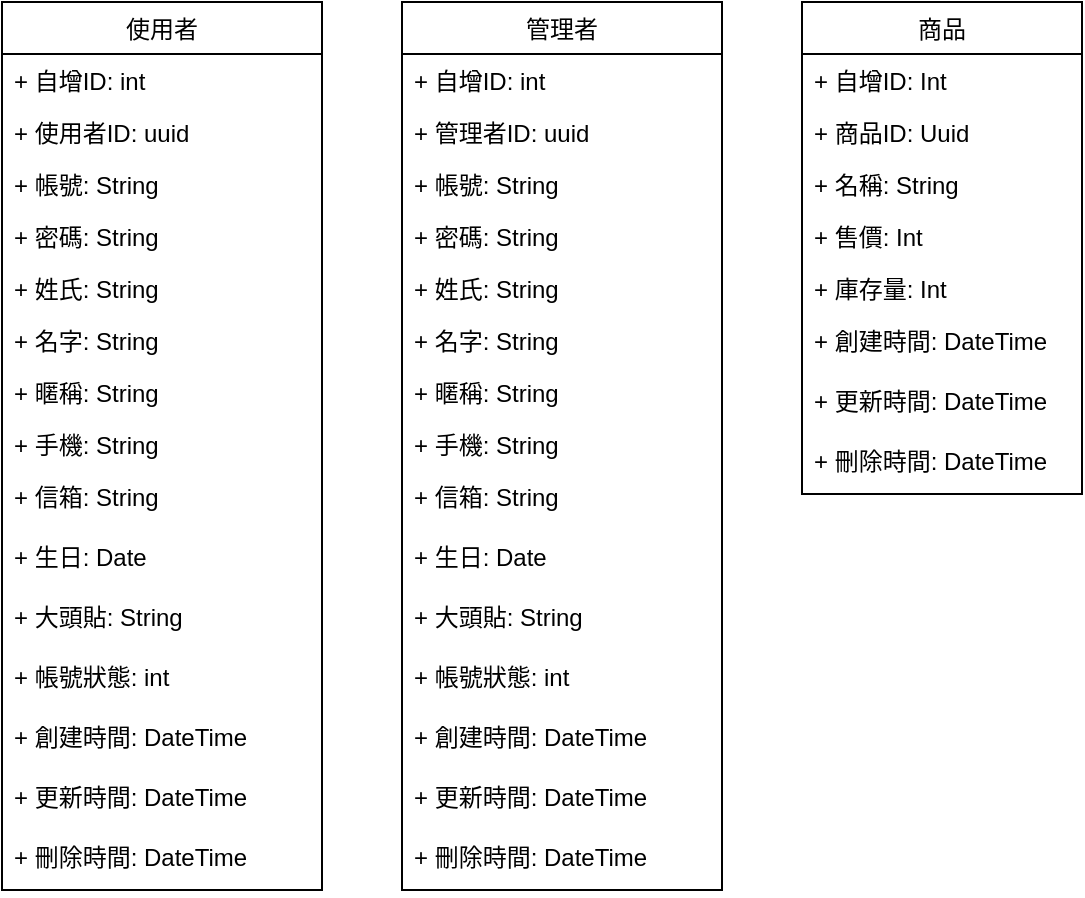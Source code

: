 <mxfile version="14.5.1" type="device"><diagram id="C5RBs43oDa-KdzZeNtuy" name="Page-1"><mxGraphModel dx="786" dy="625" grid="1" gridSize="10" guides="1" tooltips="1" connect="1" arrows="1" fold="1" page="1" pageScale="1" pageWidth="827" pageHeight="1169" math="0" shadow="0"><root><mxCell id="WIyWlLk6GJQsqaUBKTNV-0"/><mxCell id="WIyWlLk6GJQsqaUBKTNV-1" parent="WIyWlLk6GJQsqaUBKTNV-0"/><mxCell id="1y0_K7UkemjhAfGHXKIG-6" value="使用者" style="swimlane;fontStyle=0;childLayout=stackLayout;horizontal=1;startSize=26;fillColor=none;horizontalStack=0;resizeParent=1;resizeParentMax=0;resizeLast=0;collapsible=1;marginBottom=0;" vertex="1" parent="WIyWlLk6GJQsqaUBKTNV-1"><mxGeometry x="40" y="40" width="160" height="444" as="geometry"><mxRectangle x="40" y="40" width="70" height="26" as="alternateBounds"/></mxGeometry></mxCell><mxCell id="1y0_K7UkemjhAfGHXKIG-44" value="+ 自增ID: int" style="text;strokeColor=none;fillColor=none;align=left;verticalAlign=top;spacingLeft=4;spacingRight=4;overflow=hidden;rotatable=0;points=[[0,0.5],[1,0.5]];portConstraint=eastwest;" vertex="1" parent="1y0_K7UkemjhAfGHXKIG-6"><mxGeometry y="26" width="160" height="26" as="geometry"/></mxCell><mxCell id="1y0_K7UkemjhAfGHXKIG-45" value="+ 使用者ID: uuid" style="text;strokeColor=none;fillColor=none;align=left;verticalAlign=top;spacingLeft=4;spacingRight=4;overflow=hidden;rotatable=0;points=[[0,0.5],[1,0.5]];portConstraint=eastwest;" vertex="1" parent="1y0_K7UkemjhAfGHXKIG-6"><mxGeometry y="52" width="160" height="26" as="geometry"/></mxCell><mxCell id="1y0_K7UkemjhAfGHXKIG-20" value="+ 帳號: String" style="text;strokeColor=none;fillColor=none;align=left;verticalAlign=top;spacingLeft=4;spacingRight=4;overflow=hidden;rotatable=0;points=[[0,0.5],[1,0.5]];portConstraint=eastwest;" vertex="1" parent="1y0_K7UkemjhAfGHXKIG-6"><mxGeometry y="78" width="160" height="26" as="geometry"/></mxCell><mxCell id="1y0_K7UkemjhAfGHXKIG-21" value="+ 密碼: String" style="text;strokeColor=none;fillColor=none;align=left;verticalAlign=top;spacingLeft=4;spacingRight=4;overflow=hidden;rotatable=0;points=[[0,0.5],[1,0.5]];portConstraint=eastwest;" vertex="1" parent="1y0_K7UkemjhAfGHXKIG-6"><mxGeometry y="104" width="160" height="26" as="geometry"/></mxCell><mxCell id="1y0_K7UkemjhAfGHXKIG-7" value="+ 姓氏: String" style="text;strokeColor=none;fillColor=none;align=left;verticalAlign=top;spacingLeft=4;spacingRight=4;overflow=hidden;rotatable=0;points=[[0,0.5],[1,0.5]];portConstraint=eastwest;" vertex="1" parent="1y0_K7UkemjhAfGHXKIG-6"><mxGeometry y="130" width="160" height="26" as="geometry"/></mxCell><mxCell id="1y0_K7UkemjhAfGHXKIG-8" value="+ 名字: String" style="text;strokeColor=none;fillColor=none;align=left;verticalAlign=top;spacingLeft=4;spacingRight=4;overflow=hidden;rotatable=0;points=[[0,0.5],[1,0.5]];portConstraint=eastwest;" vertex="1" parent="1y0_K7UkemjhAfGHXKIG-6"><mxGeometry y="156" width="160" height="26" as="geometry"/></mxCell><mxCell id="1y0_K7UkemjhAfGHXKIG-43" value="+ 暱稱: String" style="text;strokeColor=none;fillColor=none;align=left;verticalAlign=top;spacingLeft=4;spacingRight=4;overflow=hidden;rotatable=0;points=[[0,0.5],[1,0.5]];portConstraint=eastwest;" vertex="1" parent="1y0_K7UkemjhAfGHXKIG-6"><mxGeometry y="182" width="160" height="26" as="geometry"/></mxCell><mxCell id="1y0_K7UkemjhAfGHXKIG-22" value="+ 手機: String" style="text;strokeColor=none;fillColor=none;align=left;verticalAlign=top;spacingLeft=4;spacingRight=4;overflow=hidden;rotatable=0;points=[[0,0.5],[1,0.5]];portConstraint=eastwest;" vertex="1" parent="1y0_K7UkemjhAfGHXKIG-6"><mxGeometry y="208" width="160" height="26" as="geometry"/></mxCell><mxCell id="1y0_K7UkemjhAfGHXKIG-37" value="+ 信箱: String" style="text;strokeColor=none;fillColor=none;align=left;verticalAlign=top;spacingLeft=4;spacingRight=4;overflow=hidden;rotatable=0;points=[[0,0.5],[1,0.5]];portConstraint=eastwest;" vertex="1" parent="1y0_K7UkemjhAfGHXKIG-6"><mxGeometry y="234" width="160" height="30" as="geometry"/></mxCell><mxCell id="1y0_K7UkemjhAfGHXKIG-9" value="+ 生日: Date" style="text;strokeColor=none;fillColor=none;align=left;verticalAlign=top;spacingLeft=4;spacingRight=4;overflow=hidden;rotatable=0;points=[[0,0.5],[1,0.5]];portConstraint=eastwest;" vertex="1" parent="1y0_K7UkemjhAfGHXKIG-6"><mxGeometry y="264" width="160" height="30" as="geometry"/></mxCell><mxCell id="1y0_K7UkemjhAfGHXKIG-42" value="+ 大頭貼: String" style="text;strokeColor=none;fillColor=none;align=left;verticalAlign=top;spacingLeft=4;spacingRight=4;overflow=hidden;rotatable=0;points=[[0,0.5],[1,0.5]];portConstraint=eastwest;" vertex="1" parent="1y0_K7UkemjhAfGHXKIG-6"><mxGeometry y="294" width="160" height="30" as="geometry"/></mxCell><mxCell id="1y0_K7UkemjhAfGHXKIG-39" value="+ 帳號狀態: int" style="text;strokeColor=none;fillColor=none;align=left;verticalAlign=top;spacingLeft=4;spacingRight=4;overflow=hidden;rotatable=0;points=[[0,0.5],[1,0.5]];portConstraint=eastwest;" vertex="1" parent="1y0_K7UkemjhAfGHXKIG-6"><mxGeometry y="324" width="160" height="30" as="geometry"/></mxCell><mxCell id="1y0_K7UkemjhAfGHXKIG-40" value="+ 創建時間: DateTime" style="text;strokeColor=none;fillColor=none;align=left;verticalAlign=top;spacingLeft=4;spacingRight=4;overflow=hidden;rotatable=0;points=[[0,0.5],[1,0.5]];portConstraint=eastwest;" vertex="1" parent="1y0_K7UkemjhAfGHXKIG-6"><mxGeometry y="354" width="160" height="30" as="geometry"/></mxCell><mxCell id="1y0_K7UkemjhAfGHXKIG-41" value="+ 更新時間: DateTime" style="text;strokeColor=none;fillColor=none;align=left;verticalAlign=top;spacingLeft=4;spacingRight=4;overflow=hidden;rotatable=0;points=[[0,0.5],[1,0.5]];portConstraint=eastwest;" vertex="1" parent="1y0_K7UkemjhAfGHXKIG-6"><mxGeometry y="384" width="160" height="30" as="geometry"/></mxCell><mxCell id="1y0_K7UkemjhAfGHXKIG-38" value="+ 刪除時間: DateTime" style="text;strokeColor=none;fillColor=none;align=left;verticalAlign=top;spacingLeft=4;spacingRight=4;overflow=hidden;rotatable=0;points=[[0,0.5],[1,0.5]];portConstraint=eastwest;" vertex="1" parent="1y0_K7UkemjhAfGHXKIG-6"><mxGeometry y="414" width="160" height="30" as="geometry"/></mxCell><mxCell id="1y0_K7UkemjhAfGHXKIG-30" value="商品" style="swimlane;fontStyle=0;childLayout=stackLayout;horizontal=1;startSize=26;fillColor=none;horizontalStack=0;resizeParent=1;resizeParentMax=0;resizeLast=0;collapsible=1;marginBottom=0;" vertex="1" parent="WIyWlLk6GJQsqaUBKTNV-1"><mxGeometry x="440" y="40" width="140" height="246" as="geometry"/></mxCell><mxCell id="1y0_K7UkemjhAfGHXKIG-31" value="+ 自增ID: Int" style="text;strokeColor=none;fillColor=none;align=left;verticalAlign=top;spacingLeft=4;spacingRight=4;overflow=hidden;rotatable=0;points=[[0,0.5],[1,0.5]];portConstraint=eastwest;" vertex="1" parent="1y0_K7UkemjhAfGHXKIG-30"><mxGeometry y="26" width="140" height="26" as="geometry"/></mxCell><mxCell id="1y0_K7UkemjhAfGHXKIG-32" value="+ 商品ID: Uuid" style="text;strokeColor=none;fillColor=none;align=left;verticalAlign=top;spacingLeft=4;spacingRight=4;overflow=hidden;rotatable=0;points=[[0,0.5],[1,0.5]];portConstraint=eastwest;" vertex="1" parent="1y0_K7UkemjhAfGHXKIG-30"><mxGeometry y="52" width="140" height="26" as="geometry"/></mxCell><mxCell id="1y0_K7UkemjhAfGHXKIG-33" value="+ 名稱: String" style="text;strokeColor=none;fillColor=none;align=left;verticalAlign=top;spacingLeft=4;spacingRight=4;overflow=hidden;rotatable=0;points=[[0,0.5],[1,0.5]];portConstraint=eastwest;" vertex="1" parent="1y0_K7UkemjhAfGHXKIG-30"><mxGeometry y="78" width="140" height="26" as="geometry"/></mxCell><mxCell id="1y0_K7UkemjhAfGHXKIG-34" value="+ 售價: Int" style="text;strokeColor=none;fillColor=none;align=left;verticalAlign=top;spacingLeft=4;spacingRight=4;overflow=hidden;rotatable=0;points=[[0,0.5],[1,0.5]];portConstraint=eastwest;" vertex="1" parent="1y0_K7UkemjhAfGHXKIG-30"><mxGeometry y="104" width="140" height="26" as="geometry"/></mxCell><mxCell id="1y0_K7UkemjhAfGHXKIG-35" value="+ 庫存量: Int" style="text;strokeColor=none;fillColor=none;align=left;verticalAlign=top;spacingLeft=4;spacingRight=4;overflow=hidden;rotatable=0;points=[[0,0.5],[1,0.5]];portConstraint=eastwest;" vertex="1" parent="1y0_K7UkemjhAfGHXKIG-30"><mxGeometry y="130" width="140" height="26" as="geometry"/></mxCell><mxCell id="1y0_K7UkemjhAfGHXKIG-36" value="+ 創建時間: DateTime" style="text;strokeColor=none;fillColor=none;align=left;verticalAlign=top;spacingLeft=4;spacingRight=4;overflow=hidden;rotatable=0;points=[[0,0.5],[1,0.5]];portConstraint=eastwest;" vertex="1" parent="1y0_K7UkemjhAfGHXKIG-30"><mxGeometry y="156" width="140" height="30" as="geometry"/></mxCell><mxCell id="1y0_K7UkemjhAfGHXKIG-74" value="+ 更新時間: DateTime" style="text;strokeColor=none;fillColor=none;align=left;verticalAlign=top;spacingLeft=4;spacingRight=4;overflow=hidden;rotatable=0;points=[[0,0.5],[1,0.5]];portConstraint=eastwest;" vertex="1" parent="1y0_K7UkemjhAfGHXKIG-30"><mxGeometry y="186" width="140" height="30" as="geometry"/></mxCell><mxCell id="1y0_K7UkemjhAfGHXKIG-79" value="+ 刪除時間: DateTime" style="text;strokeColor=none;fillColor=none;align=left;verticalAlign=top;spacingLeft=4;spacingRight=4;overflow=hidden;rotatable=0;points=[[0,0.5],[1,0.5]];portConstraint=eastwest;" vertex="1" parent="1y0_K7UkemjhAfGHXKIG-30"><mxGeometry y="216" width="140" height="30" as="geometry"/></mxCell><mxCell id="1y0_K7UkemjhAfGHXKIG-58" value="管理者" style="swimlane;fontStyle=0;childLayout=stackLayout;horizontal=1;startSize=26;fillColor=none;horizontalStack=0;resizeParent=1;resizeParentMax=0;resizeLast=0;collapsible=1;marginBottom=0;" vertex="1" parent="WIyWlLk6GJQsqaUBKTNV-1"><mxGeometry x="240" y="40" width="160" height="444" as="geometry"><mxRectangle x="40" y="40" width="70" height="26" as="alternateBounds"/></mxGeometry></mxCell><mxCell id="1y0_K7UkemjhAfGHXKIG-59" value="+ 自增ID: int" style="text;strokeColor=none;fillColor=none;align=left;verticalAlign=top;spacingLeft=4;spacingRight=4;overflow=hidden;rotatable=0;points=[[0,0.5],[1,0.5]];portConstraint=eastwest;" vertex="1" parent="1y0_K7UkemjhAfGHXKIG-58"><mxGeometry y="26" width="160" height="26" as="geometry"/></mxCell><mxCell id="1y0_K7UkemjhAfGHXKIG-60" value="+ 管理者ID: uuid" style="text;strokeColor=none;fillColor=none;align=left;verticalAlign=top;spacingLeft=4;spacingRight=4;overflow=hidden;rotatable=0;points=[[0,0.5],[1,0.5]];portConstraint=eastwest;" vertex="1" parent="1y0_K7UkemjhAfGHXKIG-58"><mxGeometry y="52" width="160" height="26" as="geometry"/></mxCell><mxCell id="1y0_K7UkemjhAfGHXKIG-61" value="+ 帳號: String" style="text;strokeColor=none;fillColor=none;align=left;verticalAlign=top;spacingLeft=4;spacingRight=4;overflow=hidden;rotatable=0;points=[[0,0.5],[1,0.5]];portConstraint=eastwest;" vertex="1" parent="1y0_K7UkemjhAfGHXKIG-58"><mxGeometry y="78" width="160" height="26" as="geometry"/></mxCell><mxCell id="1y0_K7UkemjhAfGHXKIG-62" value="+ 密碼: String" style="text;strokeColor=none;fillColor=none;align=left;verticalAlign=top;spacingLeft=4;spacingRight=4;overflow=hidden;rotatable=0;points=[[0,0.5],[1,0.5]];portConstraint=eastwest;" vertex="1" parent="1y0_K7UkemjhAfGHXKIG-58"><mxGeometry y="104" width="160" height="26" as="geometry"/></mxCell><mxCell id="1y0_K7UkemjhAfGHXKIG-63" value="+ 姓氏: String" style="text;strokeColor=none;fillColor=none;align=left;verticalAlign=top;spacingLeft=4;spacingRight=4;overflow=hidden;rotatable=0;points=[[0,0.5],[1,0.5]];portConstraint=eastwest;" vertex="1" parent="1y0_K7UkemjhAfGHXKIG-58"><mxGeometry y="130" width="160" height="26" as="geometry"/></mxCell><mxCell id="1y0_K7UkemjhAfGHXKIG-64" value="+ 名字: String" style="text;strokeColor=none;fillColor=none;align=left;verticalAlign=top;spacingLeft=4;spacingRight=4;overflow=hidden;rotatable=0;points=[[0,0.5],[1,0.5]];portConstraint=eastwest;" vertex="1" parent="1y0_K7UkemjhAfGHXKIG-58"><mxGeometry y="156" width="160" height="26" as="geometry"/></mxCell><mxCell id="1y0_K7UkemjhAfGHXKIG-65" value="+ 暱稱: String" style="text;strokeColor=none;fillColor=none;align=left;verticalAlign=top;spacingLeft=4;spacingRight=4;overflow=hidden;rotatable=0;points=[[0,0.5],[1,0.5]];portConstraint=eastwest;" vertex="1" parent="1y0_K7UkemjhAfGHXKIG-58"><mxGeometry y="182" width="160" height="26" as="geometry"/></mxCell><mxCell id="1y0_K7UkemjhAfGHXKIG-66" value="+ 手機: String" style="text;strokeColor=none;fillColor=none;align=left;verticalAlign=top;spacingLeft=4;spacingRight=4;overflow=hidden;rotatable=0;points=[[0,0.5],[1,0.5]];portConstraint=eastwest;" vertex="1" parent="1y0_K7UkemjhAfGHXKIG-58"><mxGeometry y="208" width="160" height="26" as="geometry"/></mxCell><mxCell id="1y0_K7UkemjhAfGHXKIG-67" value="+ 信箱: String" style="text;strokeColor=none;fillColor=none;align=left;verticalAlign=top;spacingLeft=4;spacingRight=4;overflow=hidden;rotatable=0;points=[[0,0.5],[1,0.5]];portConstraint=eastwest;" vertex="1" parent="1y0_K7UkemjhAfGHXKIG-58"><mxGeometry y="234" width="160" height="30" as="geometry"/></mxCell><mxCell id="1y0_K7UkemjhAfGHXKIG-68" value="+ 生日: Date" style="text;strokeColor=none;fillColor=none;align=left;verticalAlign=top;spacingLeft=4;spacingRight=4;overflow=hidden;rotatable=0;points=[[0,0.5],[1,0.5]];portConstraint=eastwest;" vertex="1" parent="1y0_K7UkemjhAfGHXKIG-58"><mxGeometry y="264" width="160" height="30" as="geometry"/></mxCell><mxCell id="1y0_K7UkemjhAfGHXKIG-69" value="+ 大頭貼: String" style="text;strokeColor=none;fillColor=none;align=left;verticalAlign=top;spacingLeft=4;spacingRight=4;overflow=hidden;rotatable=0;points=[[0,0.5],[1,0.5]];portConstraint=eastwest;" vertex="1" parent="1y0_K7UkemjhAfGHXKIG-58"><mxGeometry y="294" width="160" height="30" as="geometry"/></mxCell><mxCell id="1y0_K7UkemjhAfGHXKIG-70" value="+ 帳號狀態: int" style="text;strokeColor=none;fillColor=none;align=left;verticalAlign=top;spacingLeft=4;spacingRight=4;overflow=hidden;rotatable=0;points=[[0,0.5],[1,0.5]];portConstraint=eastwest;" vertex="1" parent="1y0_K7UkemjhAfGHXKIG-58"><mxGeometry y="324" width="160" height="30" as="geometry"/></mxCell><mxCell id="1y0_K7UkemjhAfGHXKIG-71" value="+ 創建時間: DateTime" style="text;strokeColor=none;fillColor=none;align=left;verticalAlign=top;spacingLeft=4;spacingRight=4;overflow=hidden;rotatable=0;points=[[0,0.5],[1,0.5]];portConstraint=eastwest;" vertex="1" parent="1y0_K7UkemjhAfGHXKIG-58"><mxGeometry y="354" width="160" height="30" as="geometry"/></mxCell><mxCell id="1y0_K7UkemjhAfGHXKIG-72" value="+ 更新時間: DateTime" style="text;strokeColor=none;fillColor=none;align=left;verticalAlign=top;spacingLeft=4;spacingRight=4;overflow=hidden;rotatable=0;points=[[0,0.5],[1,0.5]];portConstraint=eastwest;" vertex="1" parent="1y0_K7UkemjhAfGHXKIG-58"><mxGeometry y="384" width="160" height="30" as="geometry"/></mxCell><mxCell id="1y0_K7UkemjhAfGHXKIG-73" value="+ 刪除時間: DateTime" style="text;strokeColor=none;fillColor=none;align=left;verticalAlign=top;spacingLeft=4;spacingRight=4;overflow=hidden;rotatable=0;points=[[0,0.5],[1,0.5]];portConstraint=eastwest;" vertex="1" parent="1y0_K7UkemjhAfGHXKIG-58"><mxGeometry y="414" width="160" height="30" as="geometry"/></mxCell></root></mxGraphModel></diagram></mxfile>